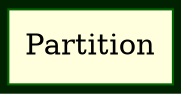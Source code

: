 digraph G
{
	graph [ rankdir="TB" ];
	node  [ shape=record, style=filled ];
	edge  [ penwidth=2.0 ];

	graph [ bgcolor="#002200", color=white ];
	node  [ fillcolor="#bbbbbb", color=darkgreen ];
	edge  [ color="#cccccc" ];

	Part1     [ label="Partition", fillcolor="#ffffdd" ];
}

